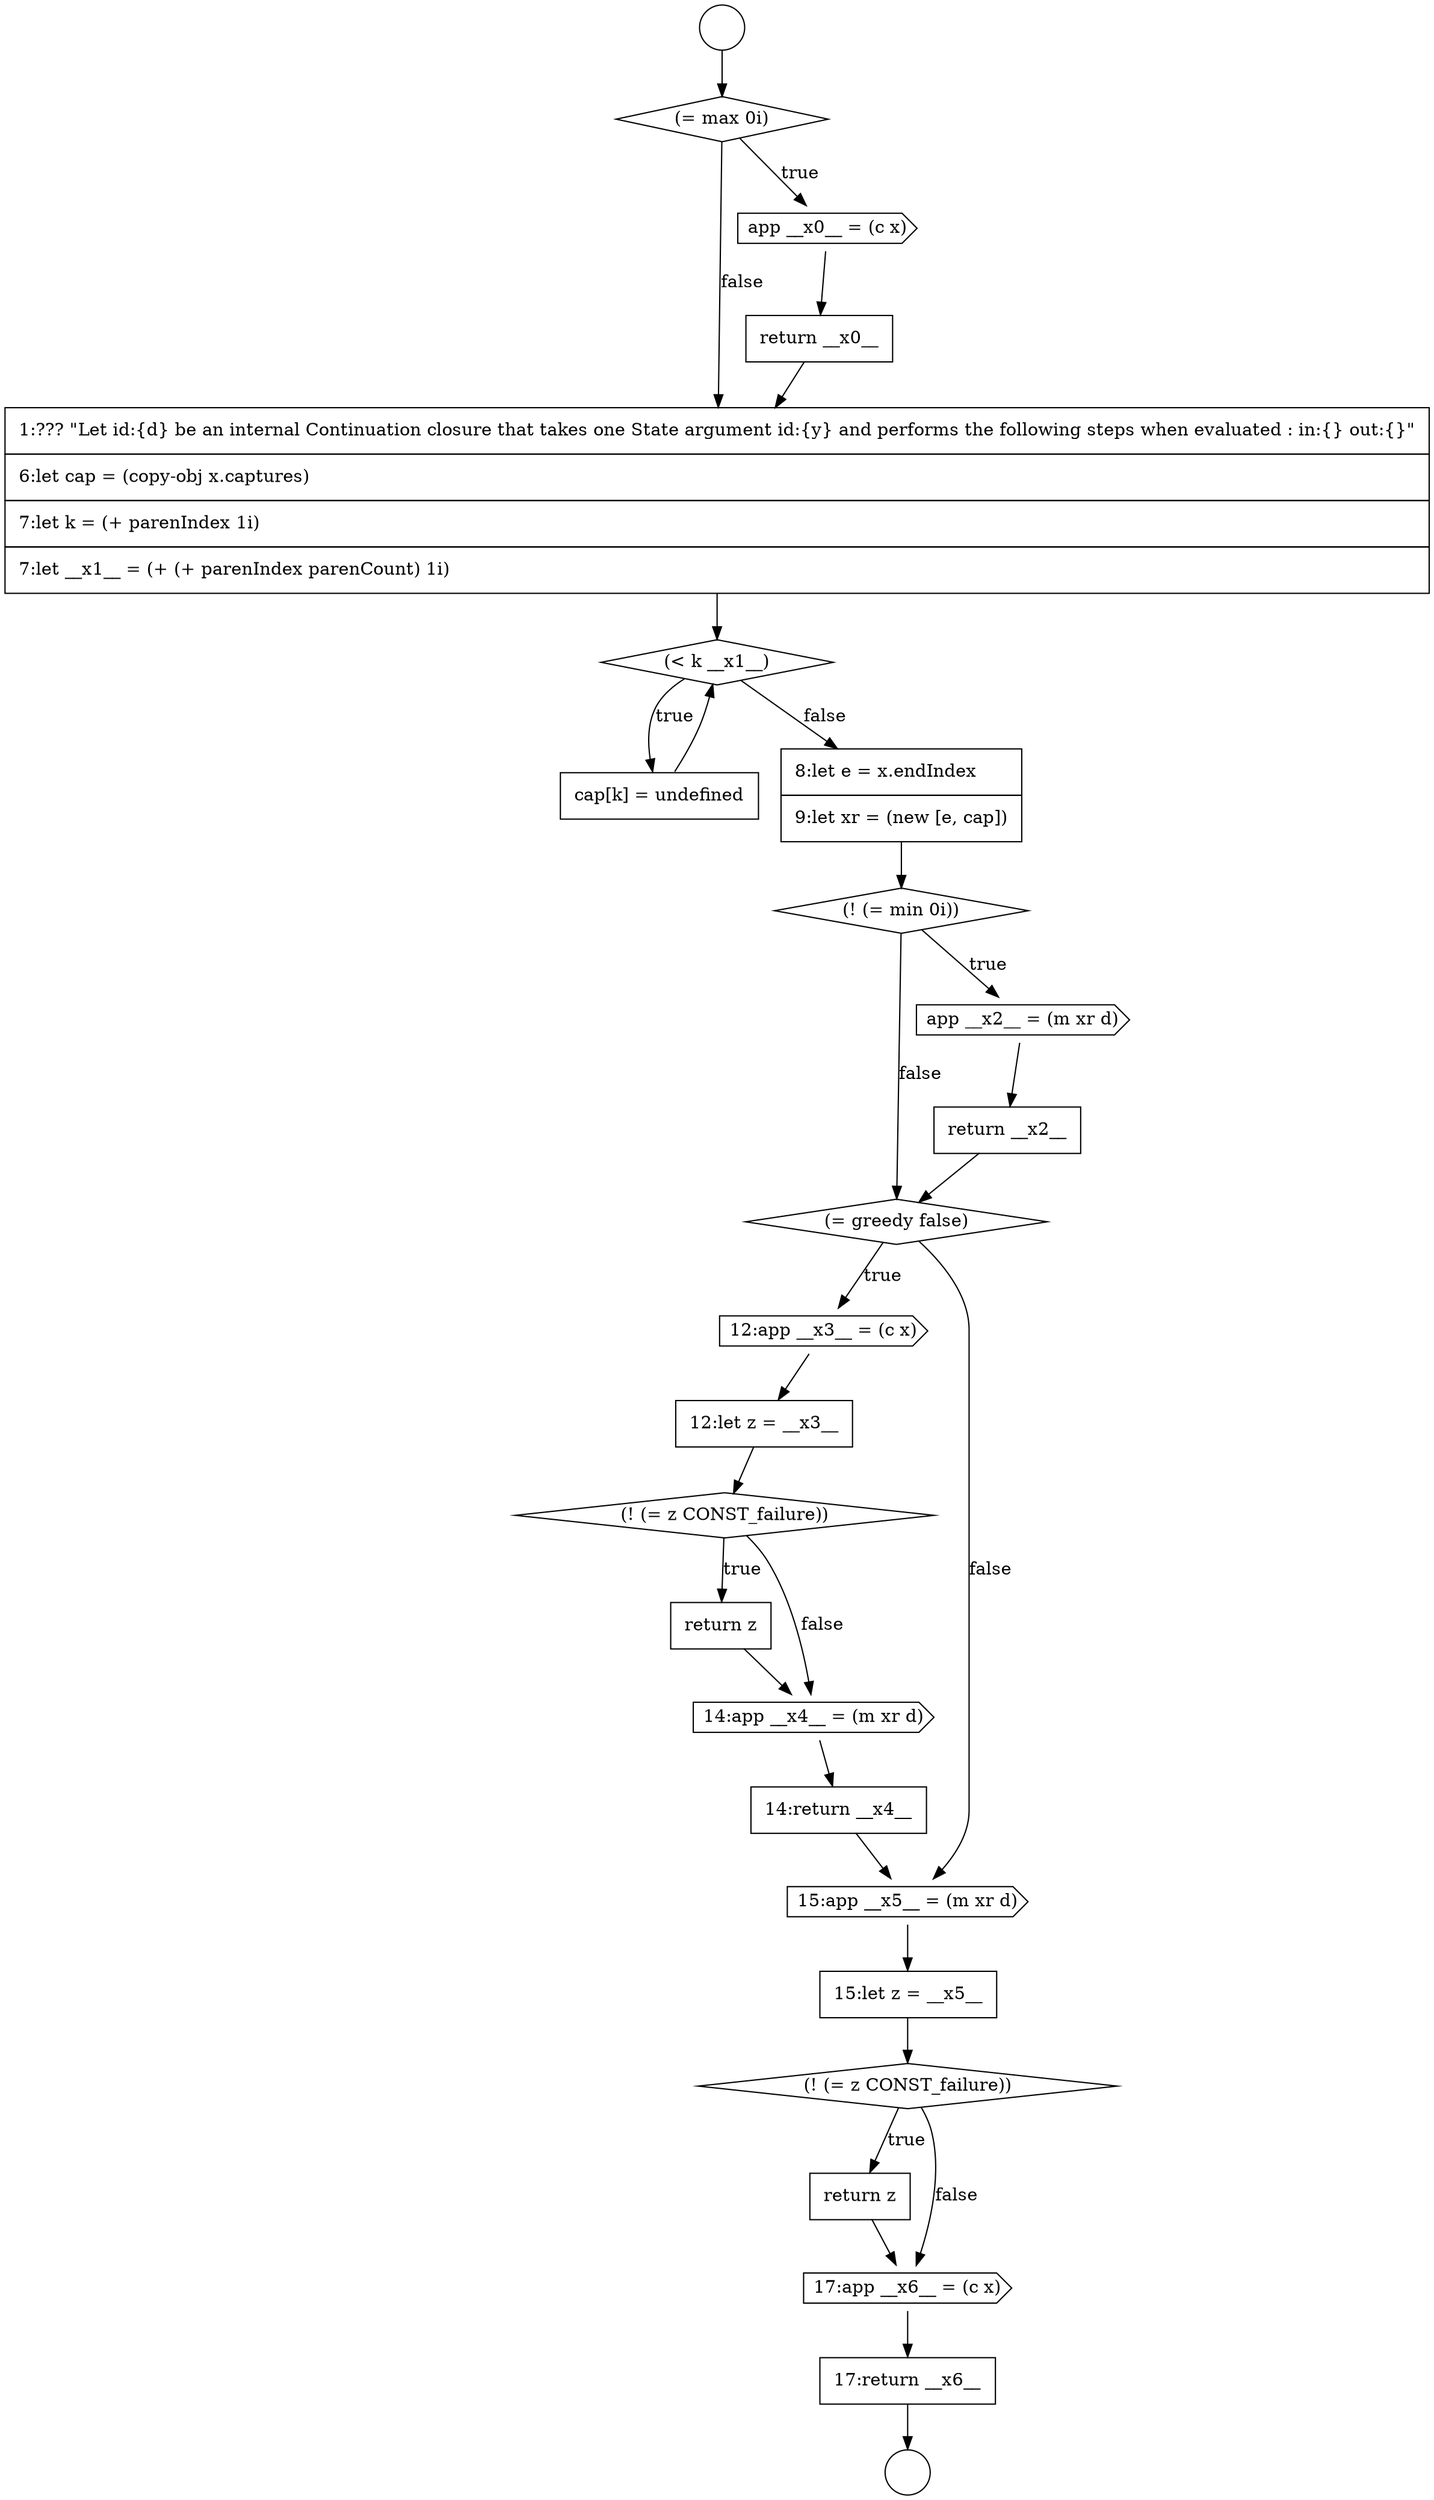 digraph {
  node13732 [shape=none, margin=0, label=<<font color="black">
    <table border="0" cellborder="1" cellspacing="0" cellpadding="10">
      <tr><td align="left">14:return __x4__</td></tr>
    </table>
  </font>> color="black" fillcolor="white" style=filled]
  node13715 [shape=circle label=" " color="black" fillcolor="white" style=filled]
  node13735 [shape=diamond, label=<<font color="black">(! (= z CONST_failure))</font>> color="black" fillcolor="white" style=filled]
  node13714 [shape=circle label=" " color="black" fillcolor="white" style=filled]
  node13726 [shape=diamond, label=<<font color="black">(= greedy false)</font>> color="black" fillcolor="white" style=filled]
  node13730 [shape=none, margin=0, label=<<font color="black">
    <table border="0" cellborder="1" cellspacing="0" cellpadding="10">
      <tr><td align="left">return z</td></tr>
    </table>
  </font>> color="black" fillcolor="white" style=filled]
  node13734 [shape=none, margin=0, label=<<font color="black">
    <table border="0" cellborder="1" cellspacing="0" cellpadding="10">
      <tr><td align="left">15:let z = __x5__</td></tr>
    </table>
  </font>> color="black" fillcolor="white" style=filled]
  node13716 [shape=diamond, label=<<font color="black">(= max 0i)</font>> color="black" fillcolor="white" style=filled]
  node13738 [shape=none, margin=0, label=<<font color="black">
    <table border="0" cellborder="1" cellspacing="0" cellpadding="10">
      <tr><td align="left">17:return __x6__</td></tr>
    </table>
  </font>> color="black" fillcolor="white" style=filled]
  node13736 [shape=none, margin=0, label=<<font color="black">
    <table border="0" cellborder="1" cellspacing="0" cellpadding="10">
      <tr><td align="left">return z</td></tr>
    </table>
  </font>> color="black" fillcolor="white" style=filled]
  node13722 [shape=none, margin=0, label=<<font color="black">
    <table border="0" cellborder="1" cellspacing="0" cellpadding="10">
      <tr><td align="left">8:let e = x.endIndex</td></tr>
      <tr><td align="left">9:let xr = (new [e, cap])</td></tr>
    </table>
  </font>> color="black" fillcolor="white" style=filled]
  node13719 [shape=none, margin=0, label=<<font color="black">
    <table border="0" cellborder="1" cellspacing="0" cellpadding="10">
      <tr><td align="left">1:??? &quot;Let id:{d} be an internal Continuation closure that takes one State argument id:{y} and performs the following steps when evaluated : in:{} out:{}&quot;</td></tr>
      <tr><td align="left">6:let cap = (copy-obj x.captures)</td></tr>
      <tr><td align="left">7:let k = (+ parenIndex 1i)</td></tr>
      <tr><td align="left">7:let __x1__ = (+ (+ parenIndex parenCount) 1i)</td></tr>
    </table>
  </font>> color="black" fillcolor="white" style=filled]
  node13725 [shape=none, margin=0, label=<<font color="black">
    <table border="0" cellborder="1" cellspacing="0" cellpadding="10">
      <tr><td align="left">return __x2__</td></tr>
    </table>
  </font>> color="black" fillcolor="white" style=filled]
  node13718 [shape=none, margin=0, label=<<font color="black">
    <table border="0" cellborder="1" cellspacing="0" cellpadding="10">
      <tr><td align="left">return __x0__</td></tr>
    </table>
  </font>> color="black" fillcolor="white" style=filled]
  node13731 [shape=cds, label=<<font color="black">14:app __x4__ = (m xr d)</font>> color="black" fillcolor="white" style=filled]
  node13717 [shape=cds, label=<<font color="black">app __x0__ = (c x)</font>> color="black" fillcolor="white" style=filled]
  node13727 [shape=cds, label=<<font color="black">12:app __x3__ = (c x)</font>> color="black" fillcolor="white" style=filled]
  node13737 [shape=cds, label=<<font color="black">17:app __x6__ = (c x)</font>> color="black" fillcolor="white" style=filled]
  node13729 [shape=diamond, label=<<font color="black">(! (= z CONST_failure))</font>> color="black" fillcolor="white" style=filled]
  node13724 [shape=cds, label=<<font color="black">app __x2__ = (m xr d)</font>> color="black" fillcolor="white" style=filled]
  node13721 [shape=none, margin=0, label=<<font color="black">
    <table border="0" cellborder="1" cellspacing="0" cellpadding="10">
      <tr><td align="left">cap[k] = undefined</td></tr>
    </table>
  </font>> color="black" fillcolor="white" style=filled]
  node13733 [shape=cds, label=<<font color="black">15:app __x5__ = (m xr d)</font>> color="black" fillcolor="white" style=filled]
  node13728 [shape=none, margin=0, label=<<font color="black">
    <table border="0" cellborder="1" cellspacing="0" cellpadding="10">
      <tr><td align="left">12:let z = __x3__</td></tr>
    </table>
  </font>> color="black" fillcolor="white" style=filled]
  node13720 [shape=diamond, label=<<font color="black">(&lt; k __x1__)</font>> color="black" fillcolor="white" style=filled]
  node13723 [shape=diamond, label=<<font color="black">(! (= min 0i))</font>> color="black" fillcolor="white" style=filled]
  node13728 -> node13729 [ color="black"]
  node13719 -> node13720 [ color="black"]
  node13723 -> node13724 [label=<<font color="black">true</font>> color="black"]
  node13723 -> node13726 [label=<<font color="black">false</font>> color="black"]
  node13721 -> node13720 [ color="black"]
  node13736 -> node13737 [ color="black"]
  node13724 -> node13725 [ color="black"]
  node13726 -> node13727 [label=<<font color="black">true</font>> color="black"]
  node13726 -> node13733 [label=<<font color="black">false</font>> color="black"]
  node13738 -> node13715 [ color="black"]
  node13716 -> node13717 [label=<<font color="black">true</font>> color="black"]
  node13716 -> node13719 [label=<<font color="black">false</font>> color="black"]
  node13733 -> node13734 [ color="black"]
  node13729 -> node13730 [label=<<font color="black">true</font>> color="black"]
  node13729 -> node13731 [label=<<font color="black">false</font>> color="black"]
  node13722 -> node13723 [ color="black"]
  node13737 -> node13738 [ color="black"]
  node13727 -> node13728 [ color="black"]
  node13720 -> node13721 [label=<<font color="black">true</font>> color="black"]
  node13720 -> node13722 [label=<<font color="black">false</font>> color="black"]
  node13734 -> node13735 [ color="black"]
  node13732 -> node13733 [ color="black"]
  node13735 -> node13736 [label=<<font color="black">true</font>> color="black"]
  node13735 -> node13737 [label=<<font color="black">false</font>> color="black"]
  node13718 -> node13719 [ color="black"]
  node13725 -> node13726 [ color="black"]
  node13730 -> node13731 [ color="black"]
  node13714 -> node13716 [ color="black"]
  node13717 -> node13718 [ color="black"]
  node13731 -> node13732 [ color="black"]
}
